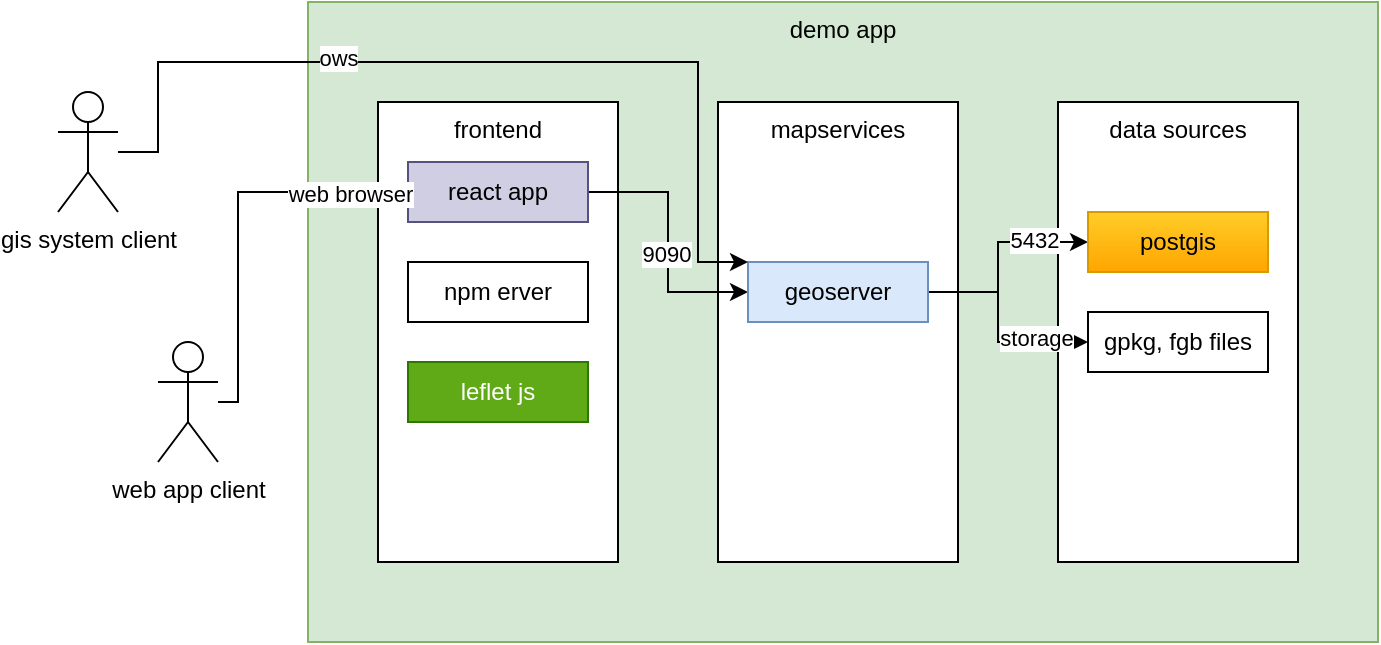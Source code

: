 <mxfile version="24.2.5" type="github">
  <diagram name="Page-1" id="-JKk3TdKoOuRfQs63zOv">
    <mxGraphModel dx="650" dy="429" grid="1" gridSize="10" guides="1" tooltips="1" connect="1" arrows="1" fold="1" page="1" pageScale="1" pageWidth="850" pageHeight="1100" math="0" shadow="0">
      <root>
        <mxCell id="0" />
        <mxCell id="1" parent="0" />
        <mxCell id="aii1PPBiF_gKJwFv5hr--10" value="demo app" style="rounded=0;whiteSpace=wrap;html=1;verticalAlign=top;fillColor=#d5e8d4;strokeColor=#82b366;" vertex="1" parent="1">
          <mxGeometry x="305" y="60" width="535" height="320" as="geometry" />
        </mxCell>
        <mxCell id="aii1PPBiF_gKJwFv5hr--1" value="frontend" style="rounded=0;whiteSpace=wrap;html=1;verticalAlign=top;" vertex="1" parent="1">
          <mxGeometry x="340" y="110" width="120" height="230" as="geometry" />
        </mxCell>
        <mxCell id="aii1PPBiF_gKJwFv5hr--2" value="mapservices" style="rounded=0;whiteSpace=wrap;html=1;verticalAlign=top;" vertex="1" parent="1">
          <mxGeometry x="510" y="110" width="120" height="230" as="geometry" />
        </mxCell>
        <mxCell id="aii1PPBiF_gKJwFv5hr--3" value="data sources" style="rounded=0;whiteSpace=wrap;html=1;verticalAlign=top;" vertex="1" parent="1">
          <mxGeometry x="680" y="110" width="120" height="230" as="geometry" />
        </mxCell>
        <mxCell id="aii1PPBiF_gKJwFv5hr--11" style="edgeStyle=orthogonalEdgeStyle;rounded=0;orthogonalLoop=1;jettySize=auto;html=1;entryX=0;entryY=0.5;entryDx=0;entryDy=0;" edge="1" parent="1" source="aii1PPBiF_gKJwFv5hr--4" target="aii1PPBiF_gKJwFv5hr--7">
          <mxGeometry relative="1" as="geometry" />
        </mxCell>
        <mxCell id="aii1PPBiF_gKJwFv5hr--24" value="9090" style="edgeLabel;html=1;align=center;verticalAlign=middle;resizable=0;points=[];" vertex="1" connectable="0" parent="aii1PPBiF_gKJwFv5hr--11">
          <mxGeometry x="0.082" y="-1" relative="1" as="geometry">
            <mxPoint as="offset" />
          </mxGeometry>
        </mxCell>
        <mxCell id="aii1PPBiF_gKJwFv5hr--4" value="react app" style="rounded=0;whiteSpace=wrap;html=1;fillColor=#d0cee2;strokeColor=#56517e;" vertex="1" parent="1">
          <mxGeometry x="355" y="140" width="90" height="30" as="geometry" />
        </mxCell>
        <mxCell id="aii1PPBiF_gKJwFv5hr--5" value="npm erver" style="rounded=0;whiteSpace=wrap;html=1;" vertex="1" parent="1">
          <mxGeometry x="355" y="190" width="90" height="30" as="geometry" />
        </mxCell>
        <mxCell id="aii1PPBiF_gKJwFv5hr--6" value="leflet js" style="rounded=0;whiteSpace=wrap;html=1;fillColor=#60a917;fontColor=#ffffff;strokeColor=#2D7600;" vertex="1" parent="1">
          <mxGeometry x="355" y="240" width="90" height="30" as="geometry" />
        </mxCell>
        <mxCell id="aii1PPBiF_gKJwFv5hr--12" style="edgeStyle=orthogonalEdgeStyle;rounded=0;orthogonalLoop=1;jettySize=auto;html=1;entryX=0;entryY=0.5;entryDx=0;entryDy=0;" edge="1" parent="1" source="aii1PPBiF_gKJwFv5hr--7" target="aii1PPBiF_gKJwFv5hr--8">
          <mxGeometry relative="1" as="geometry">
            <Array as="points">
              <mxPoint x="650" y="205" />
              <mxPoint x="650" y="180" />
            </Array>
          </mxGeometry>
        </mxCell>
        <mxCell id="aii1PPBiF_gKJwFv5hr--22" value="5432" style="edgeLabel;html=1;align=center;verticalAlign=middle;resizable=0;points=[];" vertex="1" connectable="0" parent="aii1PPBiF_gKJwFv5hr--12">
          <mxGeometry x="0.48" y="1" relative="1" as="geometry">
            <mxPoint as="offset" />
          </mxGeometry>
        </mxCell>
        <mxCell id="aii1PPBiF_gKJwFv5hr--13" style="edgeStyle=orthogonalEdgeStyle;rounded=0;orthogonalLoop=1;jettySize=auto;html=1;entryX=0;entryY=0.5;entryDx=0;entryDy=0;" edge="1" parent="1" source="aii1PPBiF_gKJwFv5hr--7" target="aii1PPBiF_gKJwFv5hr--9">
          <mxGeometry relative="1" as="geometry">
            <Array as="points">
              <mxPoint x="650" y="205" />
              <mxPoint x="650" y="230" />
            </Array>
          </mxGeometry>
        </mxCell>
        <mxCell id="aii1PPBiF_gKJwFv5hr--23" value="storage" style="edgeLabel;html=1;align=center;verticalAlign=middle;resizable=0;points=[];" vertex="1" connectable="0" parent="aii1PPBiF_gKJwFv5hr--13">
          <mxGeometry x="0.502" y="2" relative="1" as="geometry">
            <mxPoint as="offset" />
          </mxGeometry>
        </mxCell>
        <mxCell id="aii1PPBiF_gKJwFv5hr--7" value="geoserver" style="rounded=0;whiteSpace=wrap;html=1;fillColor=#dae8fc;strokeColor=#6c8ebf;" vertex="1" parent="1">
          <mxGeometry x="525" y="190" width="90" height="30" as="geometry" />
        </mxCell>
        <mxCell id="aii1PPBiF_gKJwFv5hr--8" value="postgis" style="rounded=0;whiteSpace=wrap;html=1;fillColor=#ffcd28;strokeColor=#d79b00;gradientColor=#ffa500;" vertex="1" parent="1">
          <mxGeometry x="695" y="165" width="90" height="30" as="geometry" />
        </mxCell>
        <mxCell id="aii1PPBiF_gKJwFv5hr--9" value="gpkg, fgb files" style="rounded=0;whiteSpace=wrap;html=1;" vertex="1" parent="1">
          <mxGeometry x="695" y="215" width="90" height="30" as="geometry" />
        </mxCell>
        <mxCell id="aii1PPBiF_gKJwFv5hr--19" style="edgeStyle=orthogonalEdgeStyle;rounded=0;orthogonalLoop=1;jettySize=auto;html=1;entryX=0;entryY=0;entryDx=0;entryDy=0;" edge="1" parent="1" source="aii1PPBiF_gKJwFv5hr--14" target="aii1PPBiF_gKJwFv5hr--7">
          <mxGeometry relative="1" as="geometry">
            <Array as="points">
              <mxPoint x="230" y="135" />
              <mxPoint x="230" y="90" />
              <mxPoint x="500" y="90" />
              <mxPoint x="500" y="190" />
            </Array>
          </mxGeometry>
        </mxCell>
        <mxCell id="aii1PPBiF_gKJwFv5hr--20" value="ows" style="edgeLabel;html=1;align=center;verticalAlign=middle;resizable=0;points=[];" vertex="1" connectable="0" parent="aii1PPBiF_gKJwFv5hr--19">
          <mxGeometry x="-0.669" y="2" relative="1" as="geometry">
            <mxPoint x="79" as="offset" />
          </mxGeometry>
        </mxCell>
        <mxCell id="aii1PPBiF_gKJwFv5hr--14" value="gis system client" style="shape=umlActor;verticalLabelPosition=bottom;verticalAlign=top;html=1;outlineConnect=0;" vertex="1" parent="1">
          <mxGeometry x="180" y="105" width="30" height="60" as="geometry" />
        </mxCell>
        <mxCell id="aii1PPBiF_gKJwFv5hr--18" style="edgeStyle=orthogonalEdgeStyle;rounded=0;orthogonalLoop=1;jettySize=auto;html=1;entryX=0;entryY=0.5;entryDx=0;entryDy=0;" edge="1" parent="1" source="aii1PPBiF_gKJwFv5hr--15" target="aii1PPBiF_gKJwFv5hr--4">
          <mxGeometry relative="1" as="geometry">
            <Array as="points">
              <mxPoint x="270" y="260" />
              <mxPoint x="270" y="155" />
            </Array>
          </mxGeometry>
        </mxCell>
        <mxCell id="aii1PPBiF_gKJwFv5hr--21" value="web browser" style="edgeLabel;html=1;align=center;verticalAlign=middle;resizable=0;points=[];" vertex="1" connectable="0" parent="aii1PPBiF_gKJwFv5hr--18">
          <mxGeometry x="0.71" y="-1" relative="1" as="geometry">
            <mxPoint as="offset" />
          </mxGeometry>
        </mxCell>
        <mxCell id="aii1PPBiF_gKJwFv5hr--15" value="web app client" style="shape=umlActor;verticalLabelPosition=bottom;verticalAlign=top;html=1;outlineConnect=0;" vertex="1" parent="1">
          <mxGeometry x="230" y="230" width="30" height="60" as="geometry" />
        </mxCell>
      </root>
    </mxGraphModel>
  </diagram>
</mxfile>
